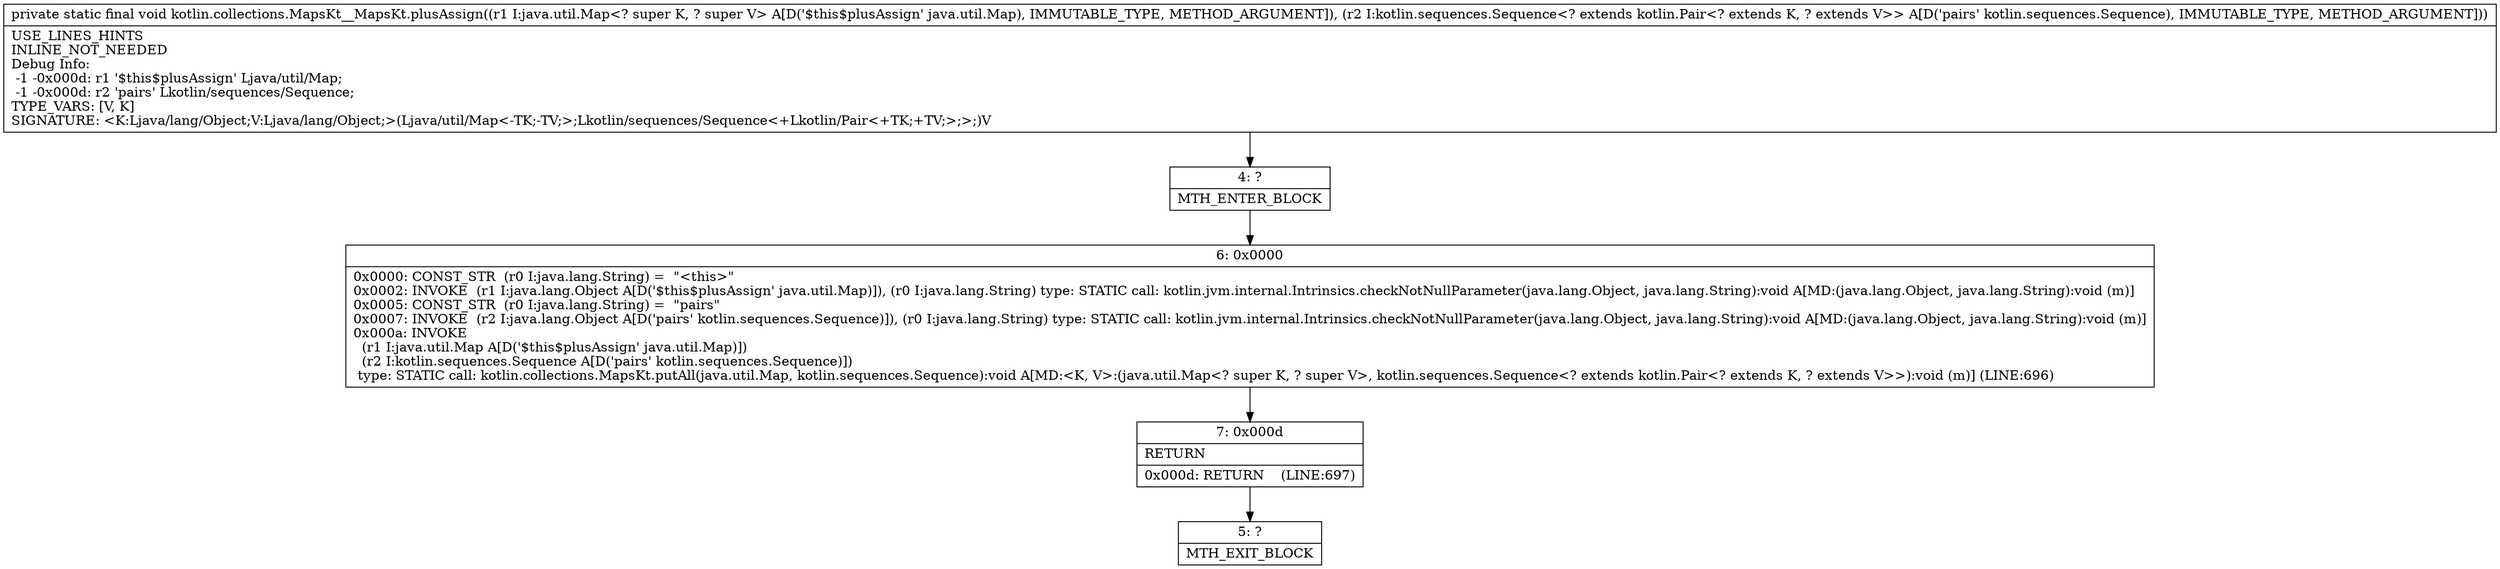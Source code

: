 digraph "CFG forkotlin.collections.MapsKt__MapsKt.plusAssign(Ljava\/util\/Map;Lkotlin\/sequences\/Sequence;)V" {
Node_4 [shape=record,label="{4\:\ ?|MTH_ENTER_BLOCK\l}"];
Node_6 [shape=record,label="{6\:\ 0x0000|0x0000: CONST_STR  (r0 I:java.lang.String) =  \"\<this\>\" \l0x0002: INVOKE  (r1 I:java.lang.Object A[D('$this$plusAssign' java.util.Map)]), (r0 I:java.lang.String) type: STATIC call: kotlin.jvm.internal.Intrinsics.checkNotNullParameter(java.lang.Object, java.lang.String):void A[MD:(java.lang.Object, java.lang.String):void (m)]\l0x0005: CONST_STR  (r0 I:java.lang.String) =  \"pairs\" \l0x0007: INVOKE  (r2 I:java.lang.Object A[D('pairs' kotlin.sequences.Sequence)]), (r0 I:java.lang.String) type: STATIC call: kotlin.jvm.internal.Intrinsics.checkNotNullParameter(java.lang.Object, java.lang.String):void A[MD:(java.lang.Object, java.lang.String):void (m)]\l0x000a: INVOKE  \l  (r1 I:java.util.Map A[D('$this$plusAssign' java.util.Map)])\l  (r2 I:kotlin.sequences.Sequence A[D('pairs' kotlin.sequences.Sequence)])\l type: STATIC call: kotlin.collections.MapsKt.putAll(java.util.Map, kotlin.sequences.Sequence):void A[MD:\<K, V\>:(java.util.Map\<? super K, ? super V\>, kotlin.sequences.Sequence\<? extends kotlin.Pair\<? extends K, ? extends V\>\>):void (m)] (LINE:696)\l}"];
Node_7 [shape=record,label="{7\:\ 0x000d|RETURN\l|0x000d: RETURN    (LINE:697)\l}"];
Node_5 [shape=record,label="{5\:\ ?|MTH_EXIT_BLOCK\l}"];
MethodNode[shape=record,label="{private static final void kotlin.collections.MapsKt__MapsKt.plusAssign((r1 I:java.util.Map\<? super K, ? super V\> A[D('$this$plusAssign' java.util.Map), IMMUTABLE_TYPE, METHOD_ARGUMENT]), (r2 I:kotlin.sequences.Sequence\<? extends kotlin.Pair\<? extends K, ? extends V\>\> A[D('pairs' kotlin.sequences.Sequence), IMMUTABLE_TYPE, METHOD_ARGUMENT]))  | USE_LINES_HINTS\lINLINE_NOT_NEEDED\lDebug Info:\l  \-1 \-0x000d: r1 '$this$plusAssign' Ljava\/util\/Map;\l  \-1 \-0x000d: r2 'pairs' Lkotlin\/sequences\/Sequence;\lTYPE_VARS: [V, K]\lSIGNATURE: \<K:Ljava\/lang\/Object;V:Ljava\/lang\/Object;\>(Ljava\/util\/Map\<\-TK;\-TV;\>;Lkotlin\/sequences\/Sequence\<+Lkotlin\/Pair\<+TK;+TV;\>;\>;)V\l}"];
MethodNode -> Node_4;Node_4 -> Node_6;
Node_6 -> Node_7;
Node_7 -> Node_5;
}

